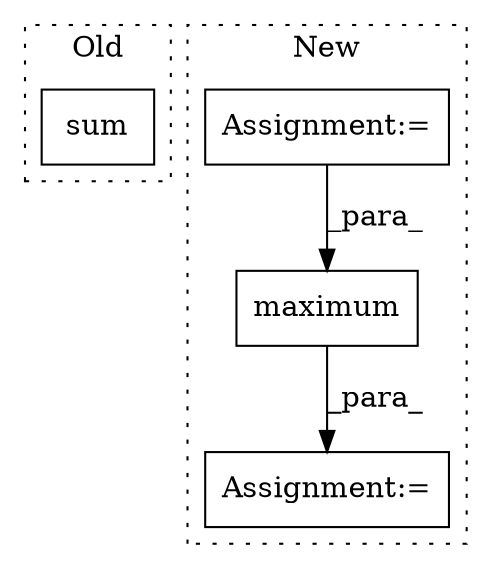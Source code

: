 digraph G {
subgraph cluster0 {
1 [label="sum" a="32" s="4120,4155" l="4,1" shape="box"];
label = "Old";
style="dotted";
}
subgraph cluster1 {
2 [label="maximum" a="32" s="3136,3164" l="8,1" shape="box"];
3 [label="Assignment:=" a="7" s="3121" l="1" shape="box"];
4 [label="Assignment:=" a="7" s="2927" l="1" shape="box"];
label = "New";
style="dotted";
}
2 -> 3 [label="_para_"];
4 -> 2 [label="_para_"];
}